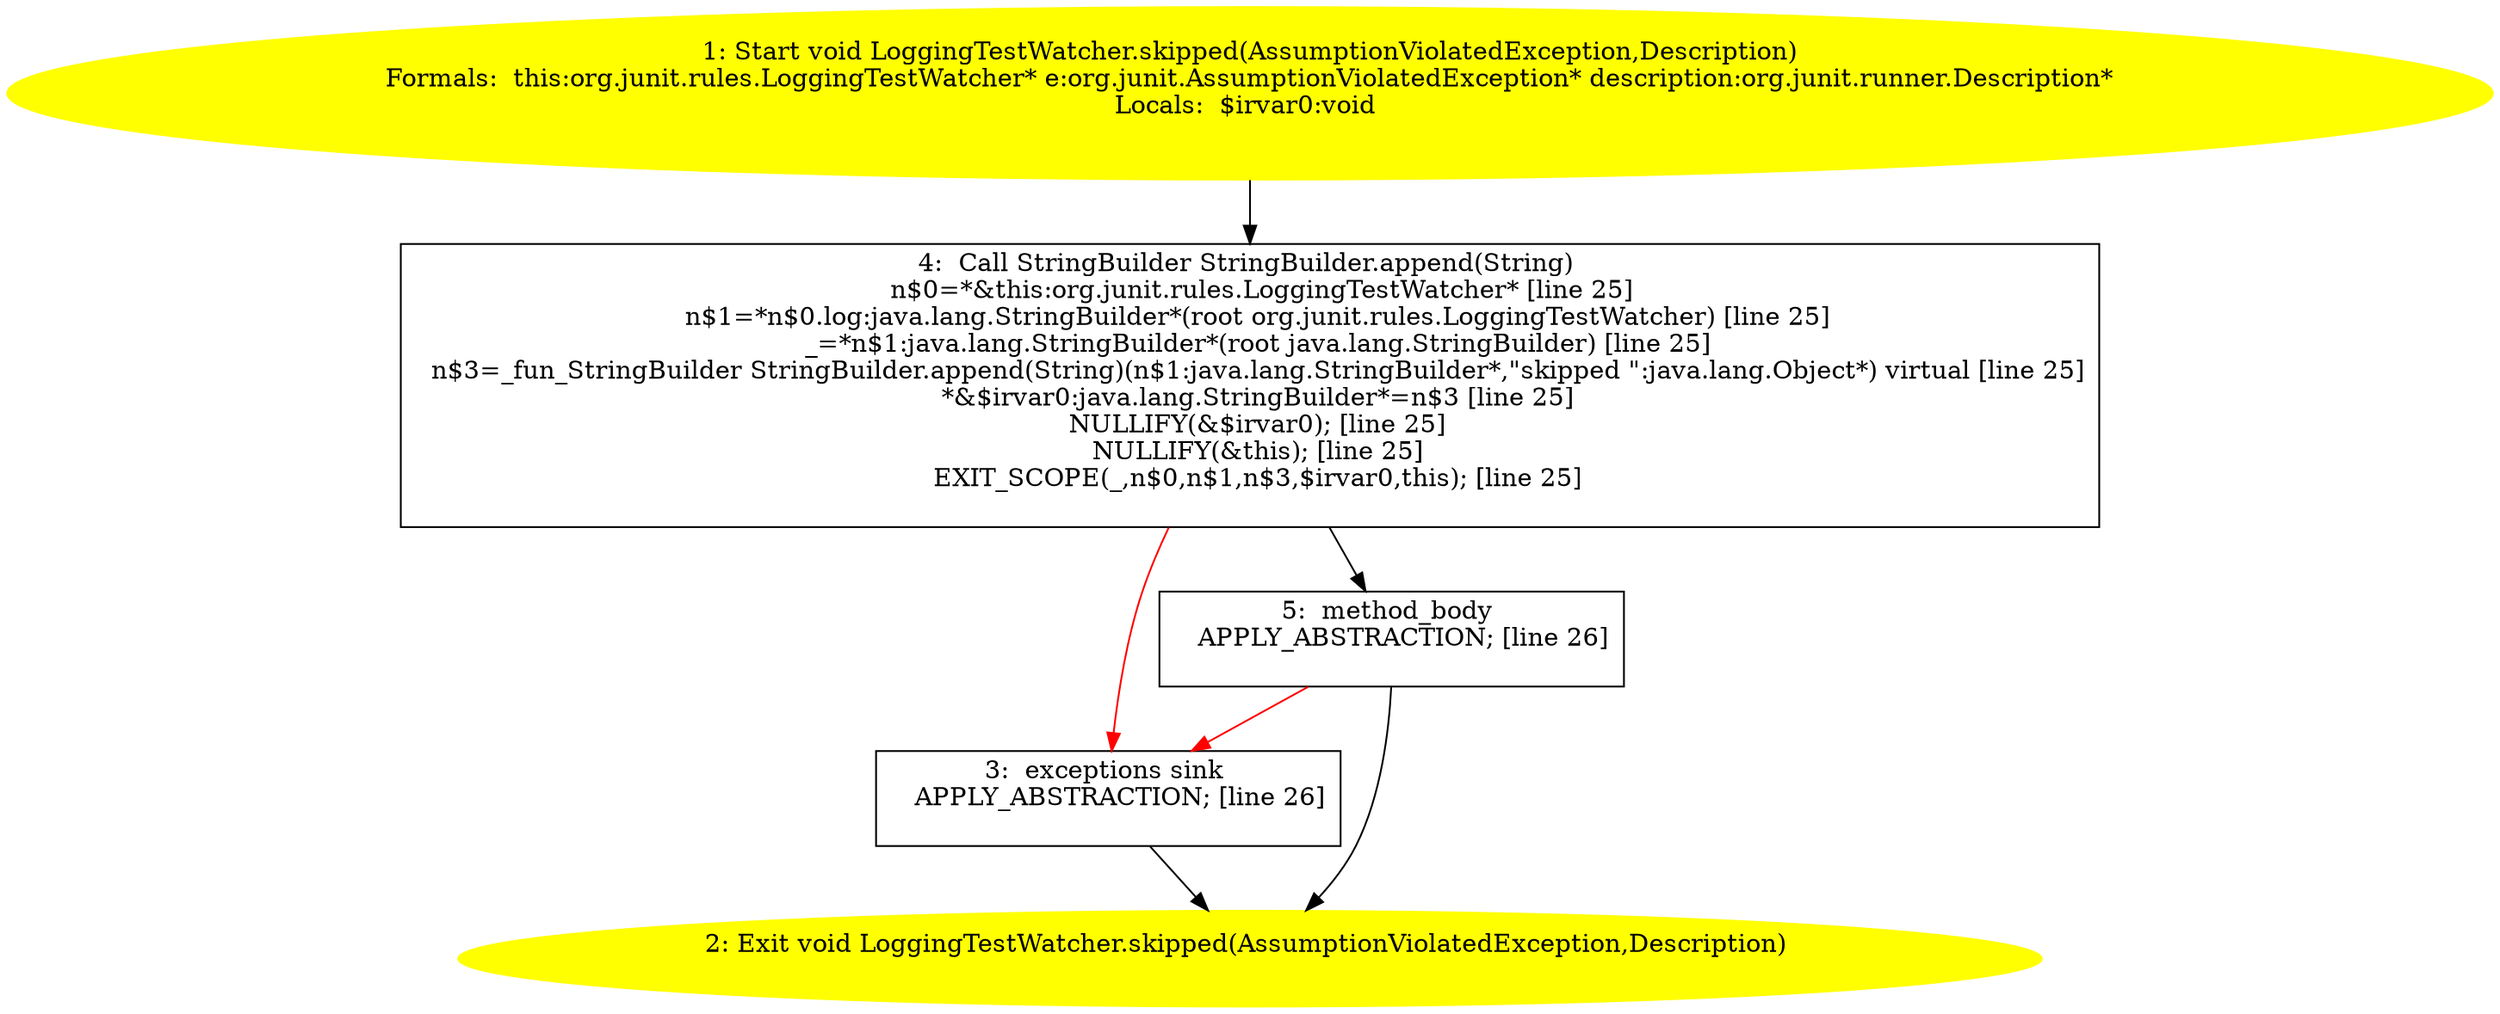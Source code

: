 /* @generated */
digraph cfg {
"org.junit.rules.LoggingTestWatcher.skipped(org.junit.AssumptionViolatedException,org.junit.runner.De.239cf8d706ba8bc9eaf8450129713d2d_1" [label="1: Start void LoggingTestWatcher.skipped(AssumptionViolatedException,Description)\nFormals:  this:org.junit.rules.LoggingTestWatcher* e:org.junit.AssumptionViolatedException* description:org.junit.runner.Description*\nLocals:  $irvar0:void \n  " color=yellow style=filled]
	

	 "org.junit.rules.LoggingTestWatcher.skipped(org.junit.AssumptionViolatedException,org.junit.runner.De.239cf8d706ba8bc9eaf8450129713d2d_1" -> "org.junit.rules.LoggingTestWatcher.skipped(org.junit.AssumptionViolatedException,org.junit.runner.De.239cf8d706ba8bc9eaf8450129713d2d_4" ;
"org.junit.rules.LoggingTestWatcher.skipped(org.junit.AssumptionViolatedException,org.junit.runner.De.239cf8d706ba8bc9eaf8450129713d2d_2" [label="2: Exit void LoggingTestWatcher.skipped(AssumptionViolatedException,Description) \n  " color=yellow style=filled]
	

"org.junit.rules.LoggingTestWatcher.skipped(org.junit.AssumptionViolatedException,org.junit.runner.De.239cf8d706ba8bc9eaf8450129713d2d_3" [label="3:  exceptions sink \n   APPLY_ABSTRACTION; [line 26]\n " shape="box"]
	

	 "org.junit.rules.LoggingTestWatcher.skipped(org.junit.AssumptionViolatedException,org.junit.runner.De.239cf8d706ba8bc9eaf8450129713d2d_3" -> "org.junit.rules.LoggingTestWatcher.skipped(org.junit.AssumptionViolatedException,org.junit.runner.De.239cf8d706ba8bc9eaf8450129713d2d_2" ;
"org.junit.rules.LoggingTestWatcher.skipped(org.junit.AssumptionViolatedException,org.junit.runner.De.239cf8d706ba8bc9eaf8450129713d2d_4" [label="4:  Call StringBuilder StringBuilder.append(String) \n   n$0=*&this:org.junit.rules.LoggingTestWatcher* [line 25]\n  n$1=*n$0.log:java.lang.StringBuilder*(root org.junit.rules.LoggingTestWatcher) [line 25]\n  _=*n$1:java.lang.StringBuilder*(root java.lang.StringBuilder) [line 25]\n  n$3=_fun_StringBuilder StringBuilder.append(String)(n$1:java.lang.StringBuilder*,\"skipped \":java.lang.Object*) virtual [line 25]\n  *&$irvar0:java.lang.StringBuilder*=n$3 [line 25]\n  NULLIFY(&$irvar0); [line 25]\n  NULLIFY(&this); [line 25]\n  EXIT_SCOPE(_,n$0,n$1,n$3,$irvar0,this); [line 25]\n " shape="box"]
	

	 "org.junit.rules.LoggingTestWatcher.skipped(org.junit.AssumptionViolatedException,org.junit.runner.De.239cf8d706ba8bc9eaf8450129713d2d_4" -> "org.junit.rules.LoggingTestWatcher.skipped(org.junit.AssumptionViolatedException,org.junit.runner.De.239cf8d706ba8bc9eaf8450129713d2d_5" ;
	 "org.junit.rules.LoggingTestWatcher.skipped(org.junit.AssumptionViolatedException,org.junit.runner.De.239cf8d706ba8bc9eaf8450129713d2d_4" -> "org.junit.rules.LoggingTestWatcher.skipped(org.junit.AssumptionViolatedException,org.junit.runner.De.239cf8d706ba8bc9eaf8450129713d2d_3" [color="red" ];
"org.junit.rules.LoggingTestWatcher.skipped(org.junit.AssumptionViolatedException,org.junit.runner.De.239cf8d706ba8bc9eaf8450129713d2d_5" [label="5:  method_body \n   APPLY_ABSTRACTION; [line 26]\n " shape="box"]
	

	 "org.junit.rules.LoggingTestWatcher.skipped(org.junit.AssumptionViolatedException,org.junit.runner.De.239cf8d706ba8bc9eaf8450129713d2d_5" -> "org.junit.rules.LoggingTestWatcher.skipped(org.junit.AssumptionViolatedException,org.junit.runner.De.239cf8d706ba8bc9eaf8450129713d2d_2" ;
	 "org.junit.rules.LoggingTestWatcher.skipped(org.junit.AssumptionViolatedException,org.junit.runner.De.239cf8d706ba8bc9eaf8450129713d2d_5" -> "org.junit.rules.LoggingTestWatcher.skipped(org.junit.AssumptionViolatedException,org.junit.runner.De.239cf8d706ba8bc9eaf8450129713d2d_3" [color="red" ];
}
